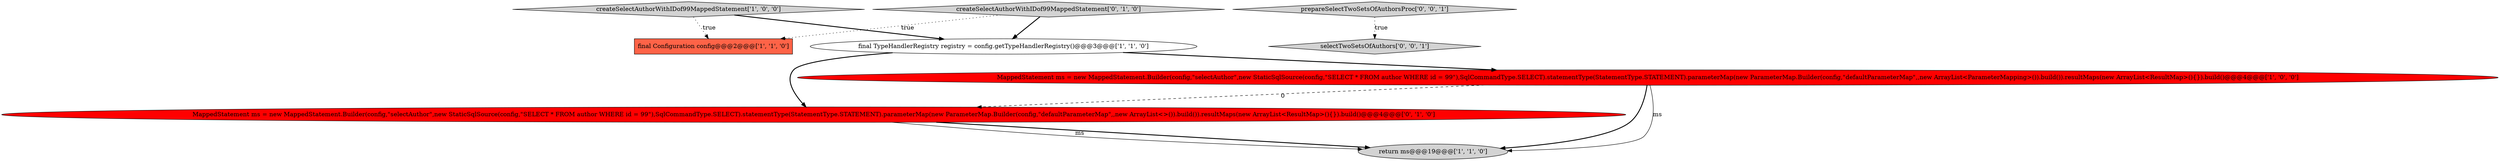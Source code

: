 digraph {
3 [style = filled, label = "final Configuration config@@@2@@@['1', '1', '0']", fillcolor = tomato, shape = box image = "AAA0AAABBB1BBB"];
7 [style = filled, label = "prepareSelectTwoSetsOfAuthorsProc['0', '0', '1']", fillcolor = lightgray, shape = diamond image = "AAA0AAABBB3BBB"];
6 [style = filled, label = "MappedStatement ms = new MappedStatement.Builder(config,\"selectAuthor\",new StaticSqlSource(config,\"SELECT * FROM author WHERE id = 99\"),SqlCommandType.SELECT).statementType(StatementType.STATEMENT).parameterMap(new ParameterMap.Builder(config,\"defaultParameterMap\",,new ArrayList<>()).build()).resultMaps(new ArrayList<ResultMap>(){}).build()@@@4@@@['0', '1', '0']", fillcolor = red, shape = ellipse image = "AAA1AAABBB2BBB"];
0 [style = filled, label = "createSelectAuthorWithIDof99MappedStatement['1', '0', '0']", fillcolor = lightgray, shape = diamond image = "AAA0AAABBB1BBB"];
8 [style = filled, label = "selectTwoSetsOfAuthors['0', '0', '1']", fillcolor = lightgray, shape = diamond image = "AAA0AAABBB3BBB"];
1 [style = filled, label = "final TypeHandlerRegistry registry = config.getTypeHandlerRegistry()@@@3@@@['1', '1', '0']", fillcolor = white, shape = ellipse image = "AAA0AAABBB1BBB"];
5 [style = filled, label = "createSelectAuthorWithIDof99MappedStatement['0', '1', '0']", fillcolor = lightgray, shape = diamond image = "AAA0AAABBB2BBB"];
2 [style = filled, label = "MappedStatement ms = new MappedStatement.Builder(config,\"selectAuthor\",new StaticSqlSource(config,\"SELECT * FROM author WHERE id = 99\"),SqlCommandType.SELECT).statementType(StatementType.STATEMENT).parameterMap(new ParameterMap.Builder(config,\"defaultParameterMap\",,new ArrayList<ParameterMapping>()).build()).resultMaps(new ArrayList<ResultMap>(){}).build()@@@4@@@['1', '0', '0']", fillcolor = red, shape = ellipse image = "AAA1AAABBB1BBB"];
4 [style = filled, label = "return ms@@@19@@@['1', '1', '0']", fillcolor = lightgray, shape = ellipse image = "AAA0AAABBB1BBB"];
6->4 [style = bold, label=""];
5->1 [style = bold, label=""];
1->2 [style = bold, label=""];
1->6 [style = bold, label=""];
0->3 [style = dotted, label="true"];
2->4 [style = solid, label="ms"];
5->3 [style = dotted, label="true"];
6->4 [style = solid, label="ms"];
7->8 [style = dotted, label="true"];
2->4 [style = bold, label=""];
0->1 [style = bold, label=""];
2->6 [style = dashed, label="0"];
}
